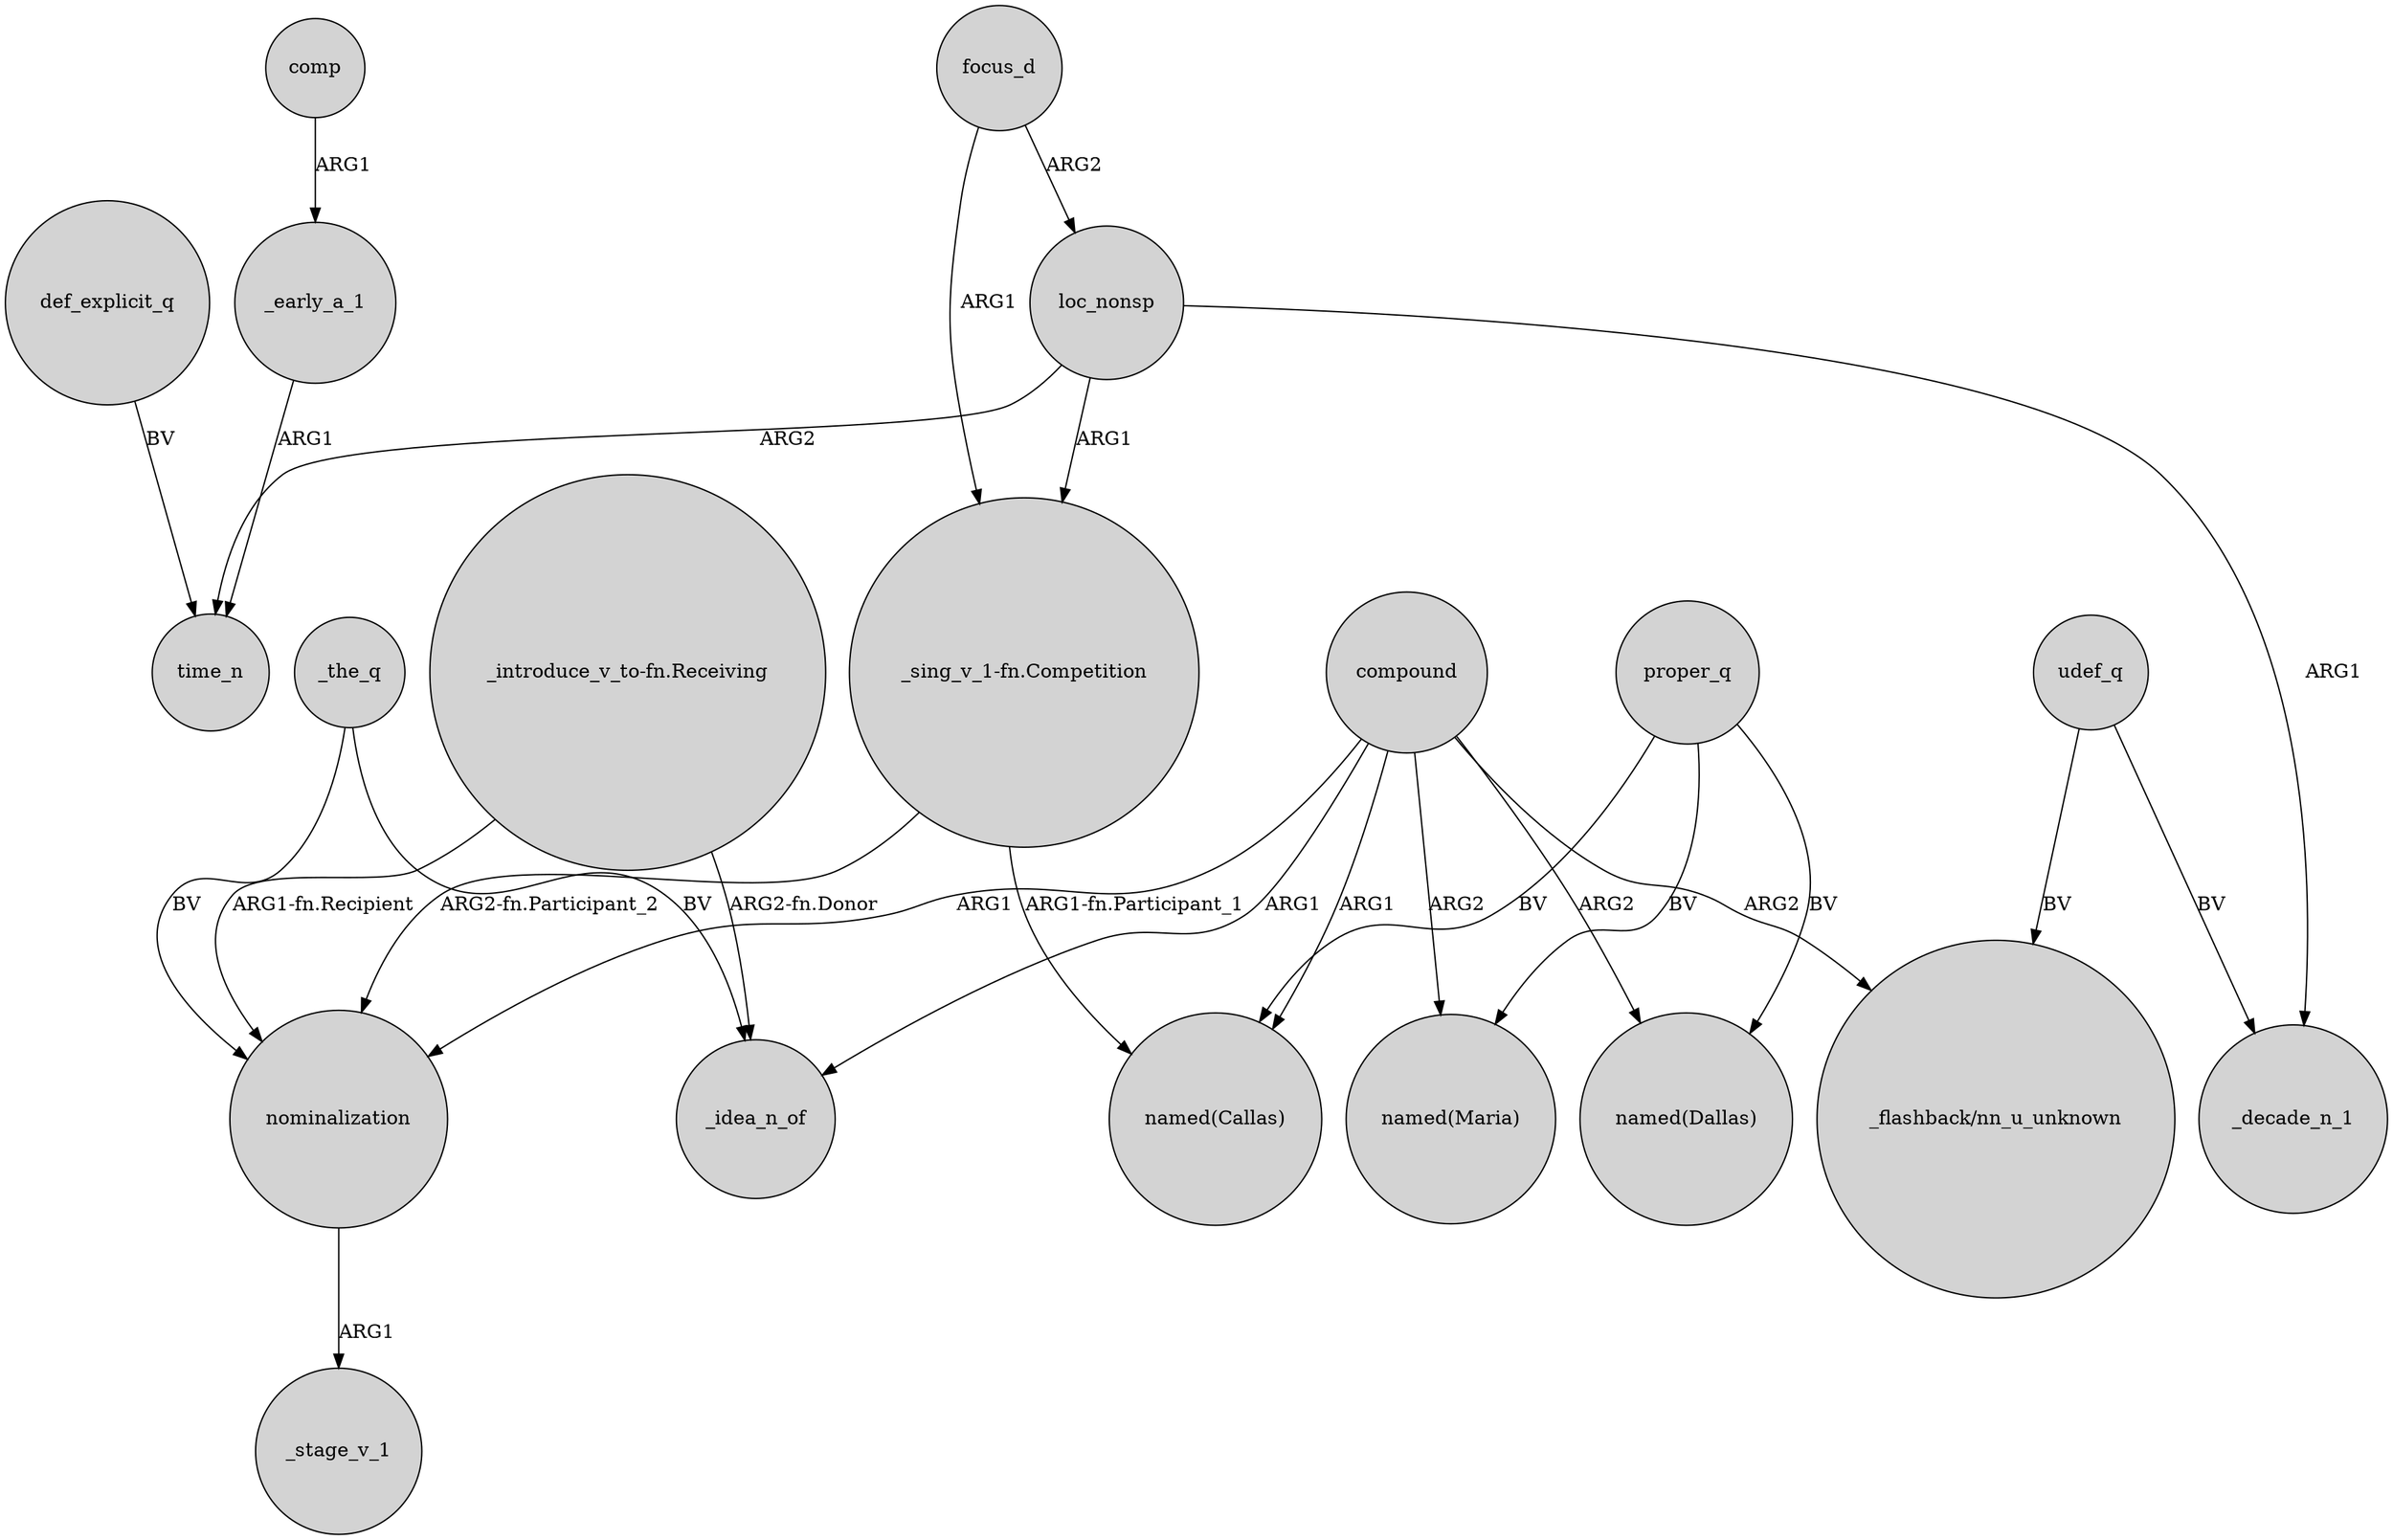 digraph {
	node [shape=circle style=filled]
	_early_a_1 -> time_n [label=ARG1]
	_the_q -> nominalization [label=BV]
	proper_q -> "named(Maria)" [label=BV]
	"_sing_v_1-fn.Competition" -> nominalization [label="ARG2-fn.Participant_2"]
	compound -> "_flashback/nn_u_unknown" [label=ARG2]
	_the_q -> _idea_n_of [label=BV]
	"_introduce_v_to-fn.Receiving" -> _idea_n_of [label="ARG2-fn.Donor"]
	"_sing_v_1-fn.Competition" -> "named(Callas)" [label="ARG1-fn.Participant_1"]
	"_introduce_v_to-fn.Receiving" -> nominalization [label="ARG1-fn.Recipient"]
	comp -> _early_a_1 [label=ARG1]
	compound -> "named(Callas)" [label=ARG1]
	udef_q -> _decade_n_1 [label=BV]
	focus_d -> loc_nonsp [label=ARG2]
	compound -> _idea_n_of [label=ARG1]
	udef_q -> "_flashback/nn_u_unknown" [label=BV]
	compound -> nominalization [label=ARG1]
	compound -> "named(Maria)" [label=ARG2]
	focus_d -> "_sing_v_1-fn.Competition" [label=ARG1]
	compound -> "named(Dallas)" [label=ARG2]
	loc_nonsp -> _decade_n_1 [label=ARG1]
	loc_nonsp -> "_sing_v_1-fn.Competition" [label=ARG1]
	def_explicit_q -> time_n [label=BV]
	loc_nonsp -> time_n [label=ARG2]
	nominalization -> _stage_v_1 [label=ARG1]
	proper_q -> "named(Callas)" [label=BV]
	proper_q -> "named(Dallas)" [label=BV]
}
